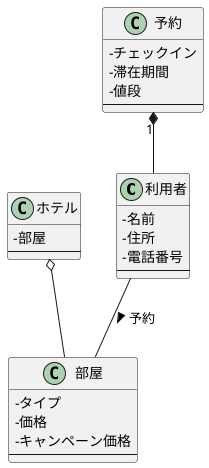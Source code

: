 @startuml 演習3-3_CL_ホテルと利用者と部屋と予約
skinparam classAttributeIconSize 0
class 利用者{
- 名前
- 住所
- 電話番号
---
}
class ホテル {
-部屋
---
}
class 部屋 {
-タイプ
-価格
-キャンペーン価格
---
}
class 予約 {
-チェックイン
-滞在期間
-値段
---
}
ホテル o-- 部屋
予約 "1" *-- 利用者
利用者 --部屋:予約 >


@enduml